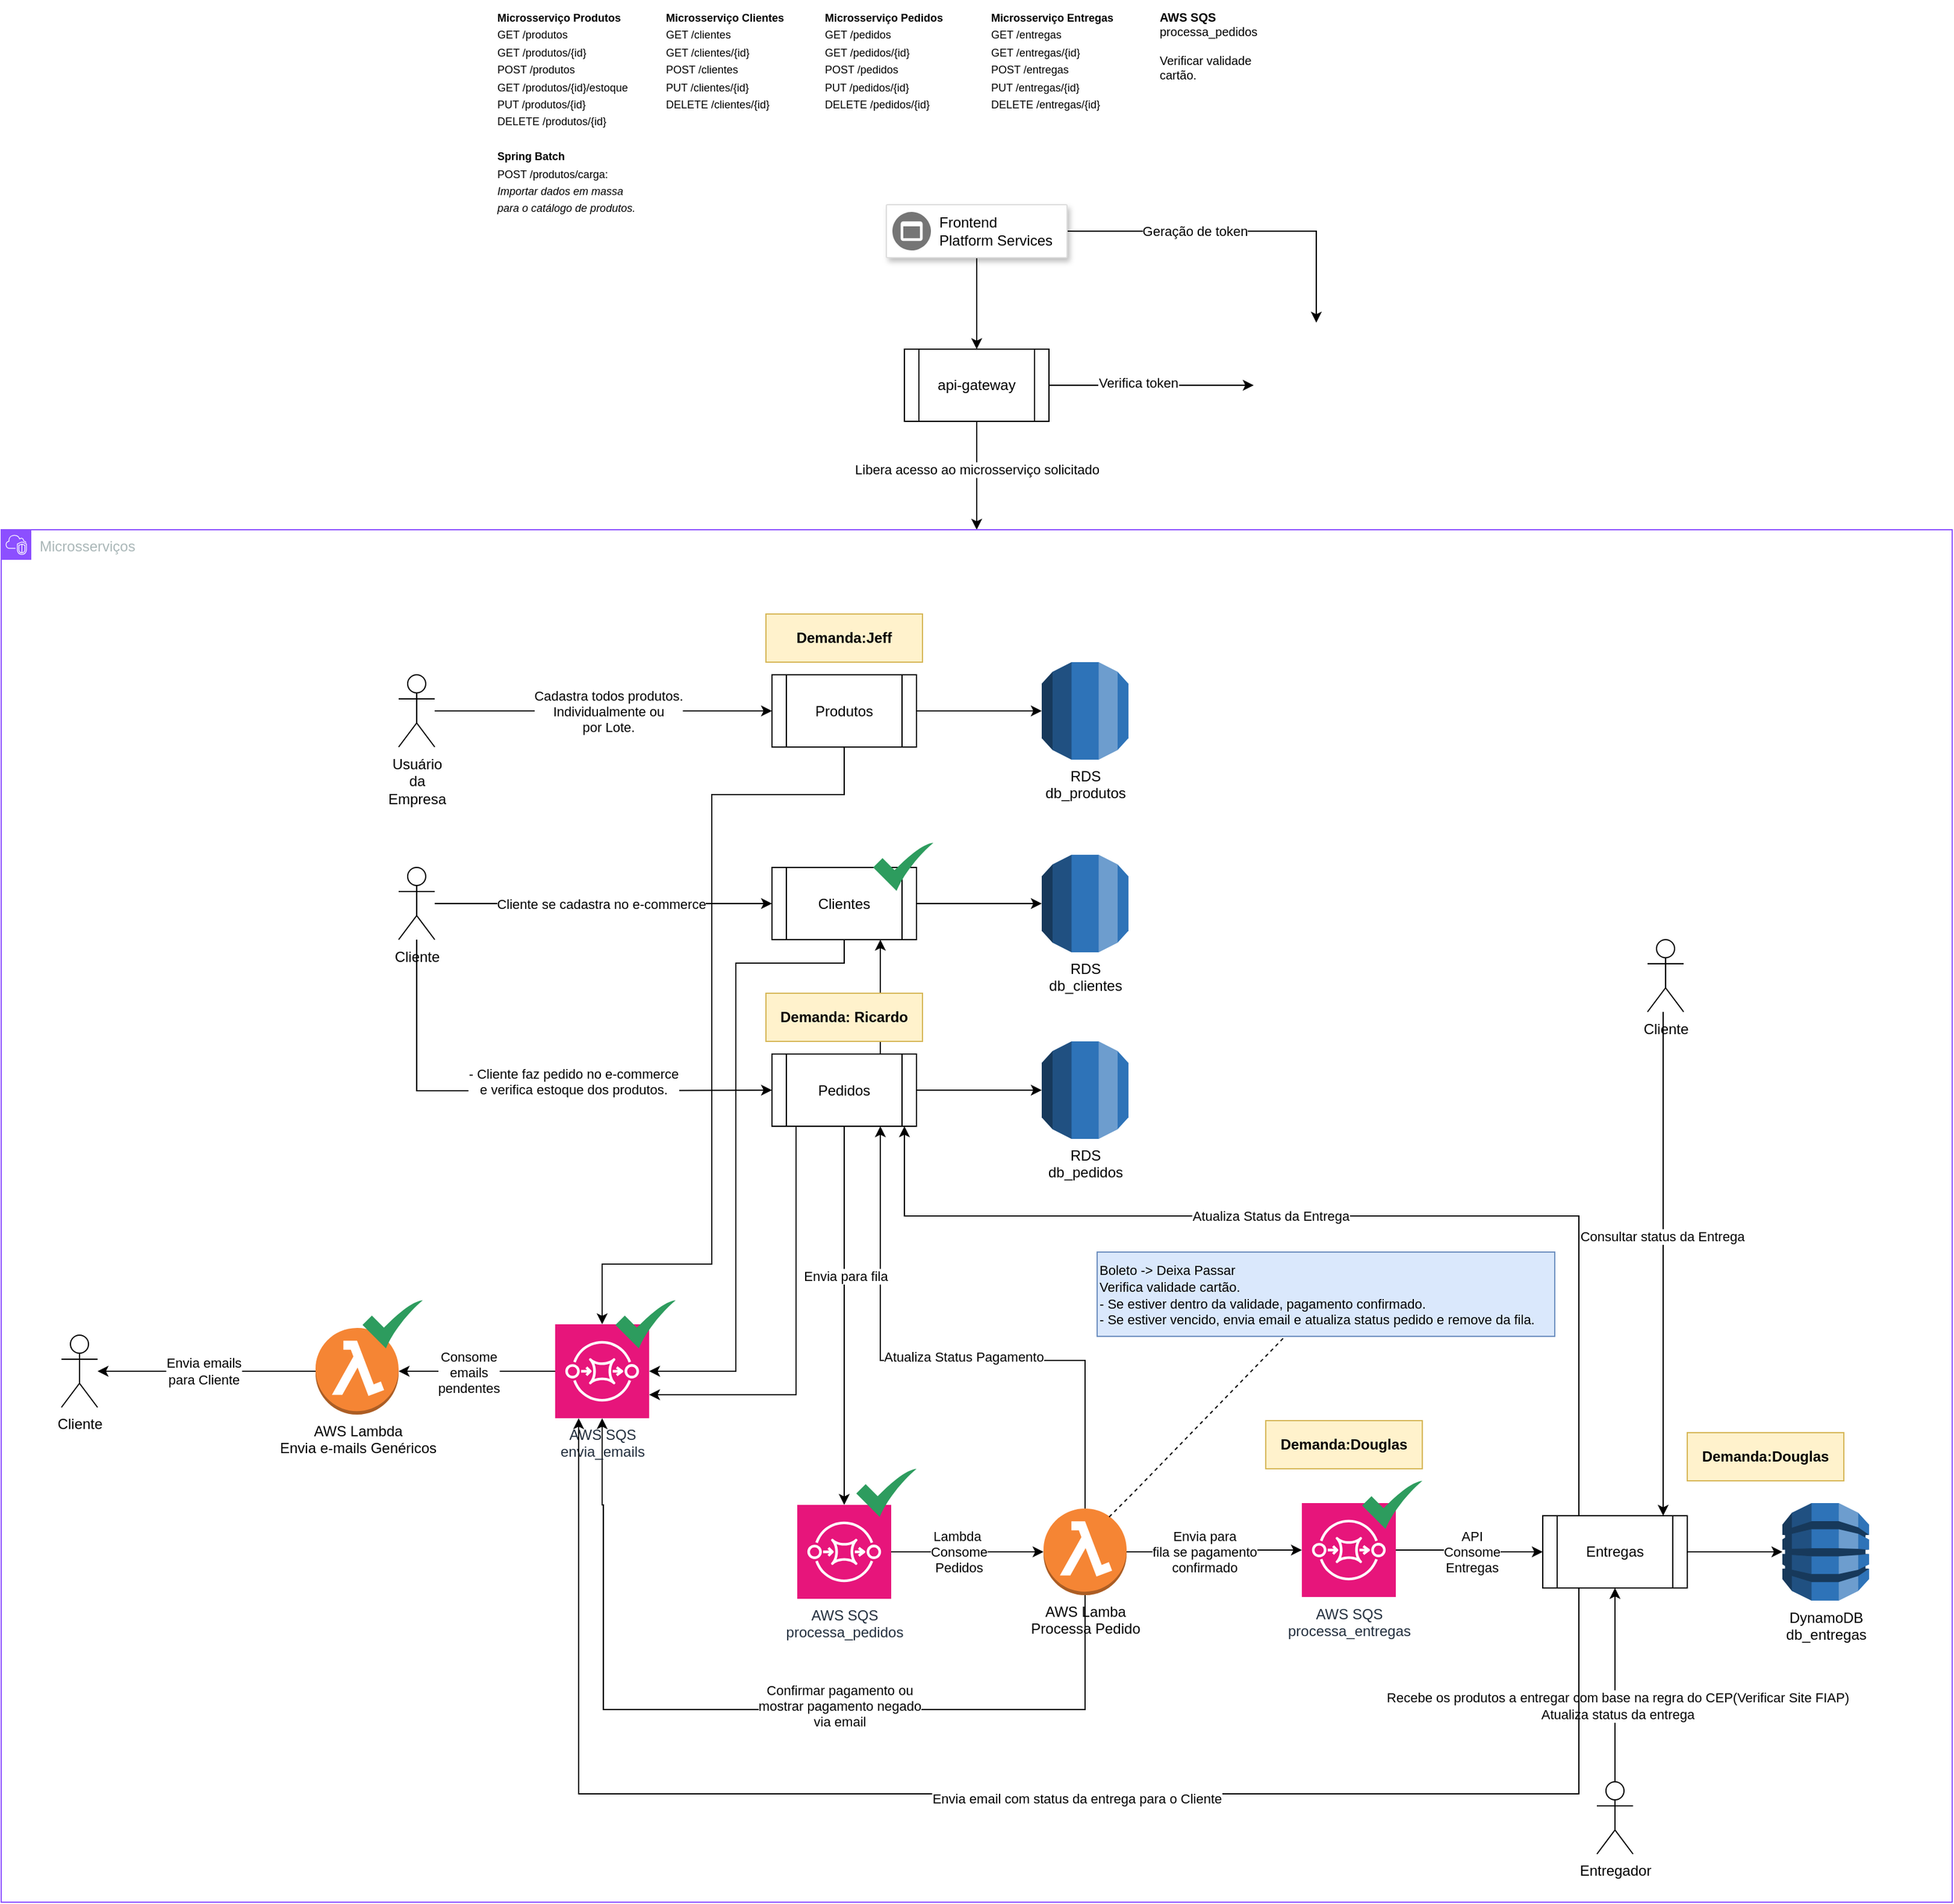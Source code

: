 <mxfile version="24.2.5" type="device">
  <diagram name="Página-1" id="X4yGat1UL4yKTtZNy6NT">
    <mxGraphModel dx="2034" dy="874" grid="1" gridSize="10" guides="1" tooltips="1" connect="1" arrows="1" fold="1" page="1" pageScale="1" pageWidth="827" pageHeight="1169" math="0" shadow="0">
      <root>
        <mxCell id="0" />
        <mxCell id="1" parent="0" />
        <mxCell id="Z1I42a4XKH3U9Z4pWpdQ-7" style="edgeStyle=orthogonalEdgeStyle;rounded=0;orthogonalLoop=1;jettySize=auto;html=1;entryX=0.5;entryY=1;entryDx=0;entryDy=0;entryPerimeter=0;" parent="1" source="GviSDebqHvodrFMelNdd-101" target="Z1I42a4XKH3U9Z4pWpdQ-11" edge="1">
          <mxGeometry relative="1" as="geometry">
            <mxPoint x="85" y="1230" as="targetPoint" />
            <Array as="points">
              <mxPoint x="510" y="1430" />
              <mxPoint x="110" y="1430" />
              <mxPoint x="110" y="1260" />
            </Array>
          </mxGeometry>
        </mxCell>
        <mxCell id="Z1I42a4XKH3U9Z4pWpdQ-8" value="Confirmar pagamento ou&lt;div&gt;mostrar pagamento negado&lt;/div&gt;&lt;div&gt;via email&lt;/div&gt;" style="edgeLabel;html=1;align=center;verticalAlign=middle;resizable=0;points=[];" parent="Z1I42a4XKH3U9Z4pWpdQ-7" vertex="1" connectable="0">
          <mxGeometry x="-0.192" y="-3" relative="1" as="geometry">
            <mxPoint x="-1" as="offset" />
          </mxGeometry>
        </mxCell>
        <mxCell id="GviSDebqHvodrFMelNdd-11" value="&lt;div&gt;&lt;font style=&quot;font-size: 9px;&quot;&gt;&lt;div style=&quot;font-size: 12px;&quot;&gt;&lt;font style=&quot;font-size: 9px;&quot;&gt;&lt;b&gt;Microsserviço Clientes&lt;/b&gt;&lt;/font&gt;&lt;/div&gt;&lt;/font&gt;&lt;/div&gt;&lt;font style=&quot;font-size: 9px;&quot;&gt;GET /clientes&lt;br&gt;GET /clientes/{id}&lt;br&gt;POST /clientes&lt;br&gt;PUT /clientes/{id}&lt;br&gt;DELETE /clientes/{id}&lt;/font&gt;&lt;div&gt;&lt;font style=&quot;font-size: 9px;&quot;&gt;&lt;br&gt;&lt;/font&gt;&lt;/div&gt;" style="text;whiteSpace=wrap;html=1;" parent="1" vertex="1">
          <mxGeometry x="160" y="10" width="110" height="100" as="geometry" />
        </mxCell>
        <mxCell id="GviSDebqHvodrFMelNdd-23" value="&lt;div&gt;&lt;font style=&quot;font-size: 9px;&quot;&gt;&lt;b&gt;Microsserviço Produtos&lt;/b&gt;&lt;/font&gt;&lt;/div&gt;&lt;font style=&quot;font-size: 9px;&quot;&gt;GET /produtos&lt;br&gt;GET /produtos/{id}&lt;br&gt;POST /produtos&lt;/font&gt;&lt;div&gt;&lt;font style=&quot;font-size: 9px;&quot;&gt;GET /produtos/{id}/estoque&lt;br&gt;PUT /produtos/{id}&lt;br&gt;DELETE /produtos/{id}&lt;/font&gt;&lt;div&gt;&lt;font style=&quot;font-size: 9px;&quot;&gt;&lt;br&gt;&lt;/font&gt;&lt;/div&gt;&lt;div&gt;&lt;font style=&quot;font-size: 9px;&quot;&gt;&lt;div style=&quot;font-size: 12px;&quot;&gt;&lt;font style=&quot;font-size: 9px;&quot;&gt;&lt;b&gt;Spring Batch&lt;/b&gt;&lt;/font&gt;&lt;/div&gt;POST /produtos/carga:&amp;nbsp;&lt;div style=&quot;font-size: 12px;&quot;&gt;&lt;font style=&quot;font-size: 9px;&quot;&gt;&lt;i&gt;Importar dados em massa para o catálogo de produtos.&lt;/i&gt;&lt;/font&gt;&lt;/div&gt;&lt;/font&gt;&lt;/div&gt;&lt;/div&gt;" style="text;whiteSpace=wrap;html=1;" parent="1" vertex="1">
          <mxGeometry x="20" y="10" width="120" height="190" as="geometry" />
        </mxCell>
        <mxCell id="GviSDebqHvodrFMelNdd-35" value="&lt;div&gt;&lt;font style=&quot;font-size: 9px;&quot;&gt;&lt;div style=&quot;font-size: 12px;&quot;&gt;&lt;font style=&quot;font-size: 9px;&quot;&gt;&lt;div style=&quot;font-size: 12px;&quot;&gt;&lt;font style=&quot;font-size: 9px;&quot;&gt;&lt;b&gt;Microsserviço Pedidos&lt;/b&gt;&lt;/font&gt;&lt;/div&gt;&lt;/font&gt;&lt;/div&gt;&lt;/font&gt;&lt;/div&gt;&lt;font style=&quot;font-size: 9px;&quot;&gt;GET /pedidos&lt;br&gt;GET /pedidos/{id}&lt;br&gt;POST /pedidos&lt;br&gt;PUT /pedidos/{id}&lt;br&gt;DELETE /pedidos/{id}&lt;/font&gt;&lt;div&gt;&lt;font style=&quot;font-size: 9px;&quot;&gt;&lt;br&gt;&lt;/font&gt;&lt;/div&gt;" style="text;whiteSpace=wrap;html=1;" parent="1" vertex="1">
          <mxGeometry x="292" y="10" width="110" height="100" as="geometry" />
        </mxCell>
        <mxCell id="GviSDebqHvodrFMelNdd-38" value="&lt;div&gt;&lt;font style=&quot;font-size: 9px;&quot;&gt;&lt;div style=&quot;font-size: 12px;&quot;&gt;&lt;font style=&quot;font-size: 9px;&quot;&gt;&lt;div style=&quot;font-size: 12px;&quot;&gt;&lt;font style=&quot;font-size: 9px;&quot;&gt;&lt;div style=&quot;font-size: 12px;&quot;&gt;&lt;font style=&quot;font-size: 9px;&quot;&gt;&lt;b&gt;Microsserviço Entregas&lt;/b&gt;&lt;/font&gt;&lt;/div&gt;&lt;/font&gt;&lt;/div&gt;&lt;/font&gt;&lt;/div&gt;&lt;/font&gt;&lt;/div&gt;&lt;font style=&quot;font-size: 9px;&quot;&gt;GET /entregas&lt;br&gt;GET /entregas/{id}&lt;br&gt;POST /entregas&lt;br&gt;PUT /entregas/{id}&lt;br&gt;DELETE /entregas/{id}&lt;/font&gt;&lt;div&gt;&lt;font style=&quot;font-size: 9px;&quot;&gt;&lt;br&gt;&lt;/font&gt;&lt;/div&gt;" style="text;whiteSpace=wrap;html=1;" parent="1" vertex="1">
          <mxGeometry x="430" y="10" width="110" height="100" as="geometry" />
        </mxCell>
        <mxCell id="GviSDebqHvodrFMelNdd-66" style="edgeStyle=orthogonalEdgeStyle;rounded=0;orthogonalLoop=1;jettySize=auto;html=1;entryX=0;entryY=0.5;entryDx=0;entryDy=0;" parent="1" source="GviSDebqHvodrFMelNdd-61" target="GviSDebqHvodrFMelNdd-79" edge="1">
          <mxGeometry relative="1" as="geometry">
            <mxPoint x="240" y="600.5" as="targetPoint" />
          </mxGeometry>
        </mxCell>
        <mxCell id="GviSDebqHvodrFMelNdd-67" value="Cadastra todos produtos.&lt;div&gt;Individualmente ou&lt;/div&gt;&lt;div&gt;por Lote.&lt;/div&gt;" style="edgeLabel;html=1;align=center;verticalAlign=middle;resizable=0;points=[];" parent="GviSDebqHvodrFMelNdd-66" vertex="1" connectable="0">
          <mxGeometry x="-0.295" y="2" relative="1" as="geometry">
            <mxPoint x="45" y="2" as="offset" />
          </mxGeometry>
        </mxCell>
        <mxCell id="GviSDebqHvodrFMelNdd-61" value="Usuário&lt;div&gt;da&lt;/div&gt;&lt;div&gt;Empresa&lt;/div&gt;" style="shape=umlActor;verticalLabelPosition=bottom;verticalAlign=top;html=1;outlineConnect=0;" parent="1" vertex="1">
          <mxGeometry x="-60" y="570.5" width="30" height="60" as="geometry" />
        </mxCell>
        <mxCell id="GviSDebqHvodrFMelNdd-83" value="" style="edgeStyle=orthogonalEdgeStyle;rounded=0;orthogonalLoop=1;jettySize=auto;html=1;" parent="1" source="GviSDebqHvodrFMelNdd-79" target="GviSDebqHvodrFMelNdd-82" edge="1">
          <mxGeometry relative="1" as="geometry" />
        </mxCell>
        <mxCell id="GviSDebqHvodrFMelNdd-79" value="Produtos" style="shape=process;whiteSpace=wrap;html=1;backgroundOutline=1;" parent="1" vertex="1">
          <mxGeometry x="250" y="570.5" width="120" height="60" as="geometry" />
        </mxCell>
        <mxCell id="GviSDebqHvodrFMelNdd-82" value="&lt;div&gt;RDS&lt;/div&gt;db_produtos" style="outlineConnect=0;dashed=0;verticalLabelPosition=bottom;verticalAlign=top;align=center;html=1;shape=mxgraph.aws3.rds;fillColor=#2E73B8;gradientColor=none;" parent="1" vertex="1">
          <mxGeometry x="474" y="560" width="72" height="81" as="geometry" />
        </mxCell>
        <mxCell id="GviSDebqHvodrFMelNdd-84" style="edgeStyle=orthogonalEdgeStyle;rounded=0;orthogonalLoop=1;jettySize=auto;html=1;entryX=0;entryY=0.5;entryDx=0;entryDy=0;" parent="1" source="GviSDebqHvodrFMelNdd-86" target="GviSDebqHvodrFMelNdd-88" edge="1">
          <mxGeometry relative="1" as="geometry">
            <mxPoint x="240" y="760.5" as="targetPoint" />
          </mxGeometry>
        </mxCell>
        <mxCell id="GviSDebqHvodrFMelNdd-85" value="Cliente se cadastra no e-commerce" style="edgeLabel;html=1;align=center;verticalAlign=middle;resizable=0;points=[];" parent="GviSDebqHvodrFMelNdd-84" vertex="1" connectable="0">
          <mxGeometry x="-0.295" y="2" relative="1" as="geometry">
            <mxPoint x="39" y="2" as="offset" />
          </mxGeometry>
        </mxCell>
        <mxCell id="GviSDebqHvodrFMelNdd-98" style="edgeStyle=orthogonalEdgeStyle;rounded=0;orthogonalLoop=1;jettySize=auto;html=1;entryX=0;entryY=0.5;entryDx=0;entryDy=0;" parent="1" source="GviSDebqHvodrFMelNdd-86" target="GviSDebqHvodrFMelNdd-96" edge="1">
          <mxGeometry relative="1" as="geometry">
            <Array as="points">
              <mxPoint x="-45" y="916" />
              <mxPoint x="110" y="916" />
            </Array>
          </mxGeometry>
        </mxCell>
        <mxCell id="GviSDebqHvodrFMelNdd-99" value="- Cliente faz pedido no e-commerce&lt;div&gt;e verifica estoque dos produtos.&lt;/div&gt;&lt;div&gt;&lt;br&gt;&lt;/div&gt;" style="edgeLabel;html=1;align=center;verticalAlign=middle;resizable=0;points=[];" parent="GviSDebqHvodrFMelNdd-98" vertex="1" connectable="0">
          <mxGeometry x="0.212" y="1" relative="1" as="geometry">
            <mxPoint as="offset" />
          </mxGeometry>
        </mxCell>
        <mxCell id="GviSDebqHvodrFMelNdd-86" value="Cliente" style="shape=umlActor;verticalLabelPosition=bottom;verticalAlign=top;html=1;outlineConnect=0;" parent="1" vertex="1">
          <mxGeometry x="-60" y="730.5" width="30" height="60" as="geometry" />
        </mxCell>
        <mxCell id="GviSDebqHvodrFMelNdd-87" value="" style="edgeStyle=orthogonalEdgeStyle;rounded=0;orthogonalLoop=1;jettySize=auto;html=1;" parent="1" source="GviSDebqHvodrFMelNdd-88" target="GviSDebqHvodrFMelNdd-89" edge="1">
          <mxGeometry relative="1" as="geometry" />
        </mxCell>
        <mxCell id="GviSDebqHvodrFMelNdd-88" value="Clientes" style="shape=process;whiteSpace=wrap;html=1;backgroundOutline=1;" parent="1" vertex="1">
          <mxGeometry x="250" y="730.5" width="120" height="60" as="geometry" />
        </mxCell>
        <mxCell id="GviSDebqHvodrFMelNdd-89" value="&lt;div&gt;RDS&lt;/div&gt;db_clientes" style="outlineConnect=0;dashed=0;verticalLabelPosition=bottom;verticalAlign=top;align=center;html=1;shape=mxgraph.aws3.rds;fillColor=#2E73B8;gradientColor=none;" parent="1" vertex="1">
          <mxGeometry x="474" y="720" width="72" height="81" as="geometry" />
        </mxCell>
        <mxCell id="GviSDebqHvodrFMelNdd-95" value="" style="edgeStyle=orthogonalEdgeStyle;rounded=0;orthogonalLoop=1;jettySize=auto;html=1;" parent="1" source="GviSDebqHvodrFMelNdd-96" target="GviSDebqHvodrFMelNdd-97" edge="1">
          <mxGeometry relative="1" as="geometry" />
        </mxCell>
        <mxCell id="7g0iQvHUmDkomxm3N5RD-30" style="edgeStyle=orthogonalEdgeStyle;rounded=0;orthogonalLoop=1;jettySize=auto;html=1;exitX=0.75;exitY=0;exitDx=0;exitDy=0;entryX=0.75;entryY=1;entryDx=0;entryDy=0;" edge="1" parent="1" source="GviSDebqHvodrFMelNdd-96" target="GviSDebqHvodrFMelNdd-88">
          <mxGeometry relative="1" as="geometry" />
        </mxCell>
        <mxCell id="GviSDebqHvodrFMelNdd-96" value="Pedidos" style="shape=process;whiteSpace=wrap;html=1;backgroundOutline=1;" parent="1" vertex="1">
          <mxGeometry x="250" y="885.5" width="120" height="60" as="geometry" />
        </mxCell>
        <mxCell id="GviSDebqHvodrFMelNdd-97" value="&lt;div&gt;RDS&lt;/div&gt;db_pedidos" style="outlineConnect=0;dashed=0;verticalLabelPosition=bottom;verticalAlign=top;align=center;html=1;shape=mxgraph.aws3.rds;fillColor=#2E73B8;gradientColor=none;" parent="1" vertex="1">
          <mxGeometry x="474" y="875" width="72" height="81" as="geometry" />
        </mxCell>
        <mxCell id="GviSDebqHvodrFMelNdd-110" value="&lt;font style=&quot;&quot;&gt;&lt;div style=&quot;&quot;&gt;&lt;font style=&quot;&quot;&gt;&lt;div style=&quot;&quot;&gt;&lt;font size=&quot;1&quot; style=&quot;&quot;&gt;&lt;div style=&quot;&quot;&gt;&lt;b&gt;AWS SQS&lt;/b&gt;&lt;/div&gt;&lt;div style=&quot;&quot;&gt;processa_pedidos&lt;/div&gt;&lt;div style=&quot;&quot;&gt;&lt;br&gt;&lt;/div&gt;&lt;div style=&quot;&quot;&gt;Verificar validade cartão.&lt;/div&gt;&lt;div style=&quot;&quot;&gt;&lt;br&gt;&lt;/div&gt;&lt;div style=&quot;&quot;&gt;&lt;br&gt;&lt;/div&gt;&lt;/font&gt;&lt;/div&gt;&lt;/font&gt;&lt;/div&gt;&lt;/font&gt;" style="text;whiteSpace=wrap;html=1;" parent="1" vertex="1">
          <mxGeometry x="570" y="12" width="110" height="100" as="geometry" />
        </mxCell>
        <mxCell id="GviSDebqHvodrFMelNdd-126" style="edgeStyle=orthogonalEdgeStyle;rounded=0;orthogonalLoop=1;jettySize=auto;html=1;" parent="1" source="GviSDebqHvodrFMelNdd-101" target="GviSDebqHvodrFMelNdd-123" edge="1">
          <mxGeometry relative="1" as="geometry" />
        </mxCell>
        <mxCell id="GviSDebqHvodrFMelNdd-127" value="Envia para&lt;div&gt;fila se pagamento&lt;/div&gt;&lt;div&gt;confirmado&lt;/div&gt;" style="edgeLabel;html=1;align=center;verticalAlign=middle;resizable=0;points=[];" parent="GviSDebqHvodrFMelNdd-126" vertex="1" connectable="0">
          <mxGeometry x="-0.28" relative="1" as="geometry">
            <mxPoint x="11" as="offset" />
          </mxGeometry>
        </mxCell>
        <mxCell id="Z1I42a4XKH3U9Z4pWpdQ-27" style="edgeStyle=orthogonalEdgeStyle;rounded=0;orthogonalLoop=1;jettySize=auto;html=1;entryX=0.75;entryY=1;entryDx=0;entryDy=0;" parent="1" source="GviSDebqHvodrFMelNdd-101" target="GviSDebqHvodrFMelNdd-96" edge="1">
          <mxGeometry relative="1" as="geometry">
            <Array as="points">
              <mxPoint x="510" y="1140" />
              <mxPoint x="340" y="1140" />
            </Array>
          </mxGeometry>
        </mxCell>
        <mxCell id="Z1I42a4XKH3U9Z4pWpdQ-28" value="Atualiza Status Pagamento" style="edgeLabel;html=1;align=center;verticalAlign=middle;resizable=0;points=[];" parent="Z1I42a4XKH3U9Z4pWpdQ-27" vertex="1" connectable="0">
          <mxGeometry x="-0.08" y="-3" relative="1" as="geometry">
            <mxPoint as="offset" />
          </mxGeometry>
        </mxCell>
        <mxCell id="GviSDebqHvodrFMelNdd-101" value="AWS Lamba&lt;div&gt;Processa Pedido&lt;/div&gt;" style="outlineConnect=0;dashed=0;verticalLabelPosition=bottom;verticalAlign=top;align=center;html=1;shape=mxgraph.aws3.lambda_function;fillColor=#F58534;gradientColor=none;" parent="1" vertex="1">
          <mxGeometry x="475.5" y="1263" width="69" height="72" as="geometry" />
        </mxCell>
        <mxCell id="7g0iQvHUmDkomxm3N5RD-36" style="edgeStyle=orthogonalEdgeStyle;rounded=0;orthogonalLoop=1;jettySize=auto;html=1;exitX=0.25;exitY=0;exitDx=0;exitDy=0;" edge="1" parent="1" source="GviSDebqHvodrFMelNdd-116" target="GviSDebqHvodrFMelNdd-96">
          <mxGeometry relative="1" as="geometry">
            <Array as="points">
              <mxPoint x="920" y="1020" />
              <mxPoint x="360" y="1020" />
            </Array>
          </mxGeometry>
        </mxCell>
        <mxCell id="7g0iQvHUmDkomxm3N5RD-37" value="Atualiza Status da Entrega" style="edgeLabel;html=1;align=center;verticalAlign=middle;resizable=0;points=[];" vertex="1" connectable="0" parent="7g0iQvHUmDkomxm3N5RD-36">
          <mxGeometry x="0.147" relative="1" as="geometry">
            <mxPoint x="1" as="offset" />
          </mxGeometry>
        </mxCell>
        <mxCell id="GviSDebqHvodrFMelNdd-116" value="Entregas" style="shape=process;whiteSpace=wrap;html=1;backgroundOutline=1;" parent="1" vertex="1">
          <mxGeometry x="890" y="1269" width="120" height="60" as="geometry" />
        </mxCell>
        <mxCell id="GviSDebqHvodrFMelNdd-117" value="DynamoDB&lt;br&gt;db_entregas" style="outlineConnect=0;dashed=0;verticalLabelPosition=bottom;verticalAlign=top;align=center;html=1;shape=mxgraph.aws3.dynamo_db;fillColor=#2E73B8;gradientColor=none;" parent="1" vertex="1">
          <mxGeometry x="1089" y="1258.5" width="72" height="81" as="geometry" />
        </mxCell>
        <mxCell id="GviSDebqHvodrFMelNdd-118" value="AWS SQS&lt;br&gt;processa_pedidos" style="sketch=0;points=[[0,0,0],[0.25,0,0],[0.5,0,0],[0.75,0,0],[1,0,0],[0,1,0],[0.25,1,0],[0.5,1,0],[0.75,1,0],[1,1,0],[0,0.25,0],[0,0.5,0],[0,0.75,0],[1,0.25,0],[1,0.5,0],[1,0.75,0]];outlineConnect=0;fontColor=#232F3E;fillColor=#E7157B;strokeColor=#ffffff;dashed=0;verticalLabelPosition=bottom;verticalAlign=top;align=center;html=1;fontSize=12;fontStyle=0;aspect=fixed;shape=mxgraph.aws4.resourceIcon;resIcon=mxgraph.aws4.sqs;" parent="1" vertex="1">
          <mxGeometry x="271" y="1260" width="78" height="78" as="geometry" />
        </mxCell>
        <mxCell id="GviSDebqHvodrFMelNdd-119" style="edgeStyle=orthogonalEdgeStyle;rounded=0;orthogonalLoop=1;jettySize=auto;html=1;entryX=0.5;entryY=0;entryDx=0;entryDy=0;entryPerimeter=0;" parent="1" source="GviSDebqHvodrFMelNdd-96" target="GviSDebqHvodrFMelNdd-118" edge="1">
          <mxGeometry relative="1" as="geometry" />
        </mxCell>
        <mxCell id="GviSDebqHvodrFMelNdd-121" value="Envia para fila" style="edgeLabel;html=1;align=center;verticalAlign=middle;resizable=0;points=[];" parent="GviSDebqHvodrFMelNdd-119" vertex="1" connectable="0">
          <mxGeometry x="-0.208" y="1" relative="1" as="geometry">
            <mxPoint as="offset" />
          </mxGeometry>
        </mxCell>
        <mxCell id="GviSDebqHvodrFMelNdd-120" style="edgeStyle=orthogonalEdgeStyle;rounded=0;orthogonalLoop=1;jettySize=auto;html=1;entryX=0;entryY=0.5;entryDx=0;entryDy=0;entryPerimeter=0;" parent="1" source="GviSDebqHvodrFMelNdd-118" target="GviSDebqHvodrFMelNdd-101" edge="1">
          <mxGeometry relative="1" as="geometry" />
        </mxCell>
        <mxCell id="GviSDebqHvodrFMelNdd-122" value="Lambda&amp;nbsp;&lt;div&gt;Consome&lt;br&gt;Pedidos&lt;/div&gt;" style="edgeLabel;html=1;align=center;verticalAlign=middle;resizable=0;points=[];" parent="GviSDebqHvodrFMelNdd-120" vertex="1" connectable="0">
          <mxGeometry x="-0.191" y="1" relative="1" as="geometry">
            <mxPoint x="5" y="1" as="offset" />
          </mxGeometry>
        </mxCell>
        <mxCell id="GviSDebqHvodrFMelNdd-125" style="edgeStyle=orthogonalEdgeStyle;rounded=0;orthogonalLoop=1;jettySize=auto;html=1;entryX=0;entryY=0.5;entryDx=0;entryDy=0;" parent="1" source="GviSDebqHvodrFMelNdd-123" target="GviSDebqHvodrFMelNdd-116" edge="1">
          <mxGeometry relative="1" as="geometry" />
        </mxCell>
        <mxCell id="GviSDebqHvodrFMelNdd-128" value="API&lt;br&gt;Consome&lt;br&gt;Entregas" style="edgeLabel;html=1;align=center;verticalAlign=middle;resizable=0;points=[];" parent="GviSDebqHvodrFMelNdd-125" vertex="1" connectable="0">
          <mxGeometry x="0.033" relative="1" as="geometry">
            <mxPoint as="offset" />
          </mxGeometry>
        </mxCell>
        <mxCell id="GviSDebqHvodrFMelNdd-123" value="AWS SQS&lt;br&gt;processa_entregas" style="sketch=0;points=[[0,0,0],[0.25,0,0],[0.5,0,0],[0.75,0,0],[1,0,0],[0,1,0],[0.25,1,0],[0.5,1,0],[0.75,1,0],[1,1,0],[0,0.25,0],[0,0.5,0],[0,0.75,0],[1,0.25,0],[1,0.5,0],[1,0.75,0]];outlineConnect=0;fontColor=#232F3E;fillColor=#E7157B;strokeColor=#ffffff;dashed=0;verticalLabelPosition=bottom;verticalAlign=top;align=center;html=1;fontSize=12;fontStyle=0;aspect=fixed;shape=mxgraph.aws4.resourceIcon;resIcon=mxgraph.aws4.sqs;" parent="1" vertex="1">
          <mxGeometry x="690" y="1258.5" width="78" height="78" as="geometry" />
        </mxCell>
        <mxCell id="GviSDebqHvodrFMelNdd-124" style="edgeStyle=orthogonalEdgeStyle;rounded=0;orthogonalLoop=1;jettySize=auto;html=1;entryX=0;entryY=0.5;entryDx=0;entryDy=0;entryPerimeter=0;" parent="1" source="GviSDebqHvodrFMelNdd-116" target="GviSDebqHvodrFMelNdd-117" edge="1">
          <mxGeometry relative="1" as="geometry" />
        </mxCell>
        <mxCell id="GviSDebqHvodrFMelNdd-139" style="edgeStyle=orthogonalEdgeStyle;rounded=0;orthogonalLoop=1;jettySize=auto;html=1;entryX=0.5;entryY=1;entryDx=0;entryDy=0;" parent="1" source="GviSDebqHvodrFMelNdd-136" target="GviSDebqHvodrFMelNdd-116" edge="1">
          <mxGeometry relative="1" as="geometry" />
        </mxCell>
        <mxCell id="GviSDebqHvodrFMelNdd-140" value="Recebe os produtos a entregar com base na regra do CEP(Verificar Site FIAP)&lt;div&gt;Atualiza status da entrega&lt;/div&gt;" style="edgeLabel;html=1;align=center;verticalAlign=middle;resizable=0;points=[];" parent="GviSDebqHvodrFMelNdd-139" vertex="1" connectable="0">
          <mxGeometry x="-0.209" y="-2" relative="1" as="geometry">
            <mxPoint as="offset" />
          </mxGeometry>
        </mxCell>
        <mxCell id="GviSDebqHvodrFMelNdd-136" value="Entregador" style="shape=umlActor;verticalLabelPosition=bottom;verticalAlign=top;html=1;outlineConnect=0;" parent="1" vertex="1">
          <mxGeometry x="935" y="1490" width="30" height="60" as="geometry" />
        </mxCell>
        <mxCell id="GviSDebqHvodrFMelNdd-144" style="edgeStyle=orthogonalEdgeStyle;rounded=0;orthogonalLoop=1;jettySize=auto;html=1;" parent="1" source="GviSDebqHvodrFMelNdd-143" edge="1">
          <mxGeometry relative="1" as="geometry">
            <mxPoint x="990" y="1269" as="targetPoint" />
            <Array as="points">
              <mxPoint x="990" y="1269" />
            </Array>
          </mxGeometry>
        </mxCell>
        <mxCell id="GviSDebqHvodrFMelNdd-146" value="Consultar status da Entrega" style="edgeLabel;html=1;align=center;verticalAlign=middle;resizable=0;points=[];" parent="GviSDebqHvodrFMelNdd-144" vertex="1" connectable="0">
          <mxGeometry x="-0.11" y="-1" relative="1" as="geometry">
            <mxPoint as="offset" />
          </mxGeometry>
        </mxCell>
        <mxCell id="GviSDebqHvodrFMelNdd-143" value="Cliente" style="shape=umlActor;verticalLabelPosition=bottom;verticalAlign=top;html=1;outlineConnect=0;" parent="1" vertex="1">
          <mxGeometry x="977" y="790.5" width="30" height="60" as="geometry" />
        </mxCell>
        <mxCell id="Z1I42a4XKH3U9Z4pWpdQ-2" style="edgeStyle=orthogonalEdgeStyle;rounded=0;orthogonalLoop=1;jettySize=auto;html=1;entryX=0.5;entryY=0;entryDx=0;entryDy=0;entryPerimeter=0;" parent="1" source="GviSDebqHvodrFMelNdd-79" target="Z1I42a4XKH3U9Z4pWpdQ-11" edge="1">
          <mxGeometry relative="1" as="geometry">
            <mxPoint x="85" y="1080" as="targetPoint" />
            <Array as="points">
              <mxPoint x="310" y="670" />
              <mxPoint x="200" y="670" />
              <mxPoint x="200" y="1060" />
              <mxPoint x="109" y="1060" />
            </Array>
          </mxGeometry>
        </mxCell>
        <mxCell id="Z1I42a4XKH3U9Z4pWpdQ-13" style="edgeStyle=orthogonalEdgeStyle;rounded=0;orthogonalLoop=1;jettySize=auto;html=1;entryX=1;entryY=0.5;entryDx=0;entryDy=0;entryPerimeter=0;" parent="1" source="GviSDebqHvodrFMelNdd-88" target="Z1I42a4XKH3U9Z4pWpdQ-11" edge="1">
          <mxGeometry relative="1" as="geometry">
            <Array as="points">
              <mxPoint x="310" y="810" />
              <mxPoint x="220" y="810" />
              <mxPoint x="220" y="1149" />
            </Array>
          </mxGeometry>
        </mxCell>
        <mxCell id="Z1I42a4XKH3U9Z4pWpdQ-14" style="edgeStyle=orthogonalEdgeStyle;rounded=0;orthogonalLoop=1;jettySize=auto;html=1;entryX=1;entryY=0.75;entryDx=0;entryDy=0;entryPerimeter=0;" parent="1" source="GviSDebqHvodrFMelNdd-96" target="Z1I42a4XKH3U9Z4pWpdQ-11" edge="1">
          <mxGeometry relative="1" as="geometry">
            <Array as="points">
              <mxPoint x="270" y="1169" />
            </Array>
          </mxGeometry>
        </mxCell>
        <mxCell id="Z1I42a4XKH3U9Z4pWpdQ-11" value="AWS SQS&lt;div&gt;envia_emails&lt;/div&gt;" style="sketch=0;points=[[0,0,0],[0.25,0,0],[0.5,0,0],[0.75,0,0],[1,0,0],[0,1,0],[0.25,1,0],[0.5,1,0],[0.75,1,0],[1,1,0],[0,0.25,0],[0,0.5,0],[0,0.75,0],[1,0.25,0],[1,0.5,0],[1,0.75,0]];outlineConnect=0;fontColor=#232F3E;fillColor=#E7157B;strokeColor=#ffffff;dashed=0;verticalLabelPosition=bottom;verticalAlign=top;align=center;html=1;fontSize=12;fontStyle=0;aspect=fixed;shape=mxgraph.aws4.resourceIcon;resIcon=mxgraph.aws4.sqs;" parent="1" vertex="1">
          <mxGeometry x="70" y="1110" width="78" height="78" as="geometry" />
        </mxCell>
        <mxCell id="Z1I42a4XKH3U9Z4pWpdQ-16" style="edgeStyle=orthogonalEdgeStyle;rounded=0;orthogonalLoop=1;jettySize=auto;html=1;entryX=0.25;entryY=1;entryDx=0;entryDy=0;entryPerimeter=0;" parent="1" source="GviSDebqHvodrFMelNdd-116" target="Z1I42a4XKH3U9Z4pWpdQ-11" edge="1">
          <mxGeometry relative="1" as="geometry">
            <Array as="points">
              <mxPoint x="920" y="1500" />
              <mxPoint x="90" y="1500" />
            </Array>
          </mxGeometry>
        </mxCell>
        <mxCell id="Z1I42a4XKH3U9Z4pWpdQ-17" value="Envia email com status da entrega para o Cliente" style="edgeLabel;html=1;align=center;verticalAlign=middle;resizable=0;points=[];" parent="Z1I42a4XKH3U9Z4pWpdQ-16" vertex="1" connectable="0">
          <mxGeometry x="-0.104" y="4" relative="1" as="geometry">
            <mxPoint as="offset" />
          </mxGeometry>
        </mxCell>
        <mxCell id="Z1I42a4XKH3U9Z4pWpdQ-23" style="edgeStyle=orthogonalEdgeStyle;rounded=0;orthogonalLoop=1;jettySize=auto;html=1;" parent="1" source="Z1I42a4XKH3U9Z4pWpdQ-18" target="Z1I42a4XKH3U9Z4pWpdQ-22" edge="1">
          <mxGeometry relative="1" as="geometry" />
        </mxCell>
        <mxCell id="Z1I42a4XKH3U9Z4pWpdQ-24" value="Envia emails&lt;div&gt;para Cliente&lt;/div&gt;" style="edgeLabel;html=1;align=center;verticalAlign=middle;resizable=0;points=[];" parent="Z1I42a4XKH3U9Z4pWpdQ-23" vertex="1" connectable="0">
          <mxGeometry x="0.033" relative="1" as="geometry">
            <mxPoint as="offset" />
          </mxGeometry>
        </mxCell>
        <mxCell id="Z1I42a4XKH3U9Z4pWpdQ-18" value="AWS Lambda&lt;div&gt;Envia e-mails Genéricos&lt;/div&gt;" style="outlineConnect=0;dashed=0;verticalLabelPosition=bottom;verticalAlign=top;align=center;html=1;shape=mxgraph.aws3.lambda_function;fillColor=#F58534;gradientColor=none;" parent="1" vertex="1">
          <mxGeometry x="-129" y="1113" width="69" height="72" as="geometry" />
        </mxCell>
        <mxCell id="Z1I42a4XKH3U9Z4pWpdQ-19" style="edgeStyle=orthogonalEdgeStyle;rounded=0;orthogonalLoop=1;jettySize=auto;html=1;entryX=1;entryY=0.5;entryDx=0;entryDy=0;entryPerimeter=0;" parent="1" source="Z1I42a4XKH3U9Z4pWpdQ-11" target="Z1I42a4XKH3U9Z4pWpdQ-18" edge="1">
          <mxGeometry relative="1" as="geometry" />
        </mxCell>
        <mxCell id="Z1I42a4XKH3U9Z4pWpdQ-20" value="Consome&lt;div&gt;emails&lt;/div&gt;&lt;div&gt;pendentes&lt;/div&gt;" style="edgeLabel;html=1;align=center;verticalAlign=middle;resizable=0;points=[];" parent="Z1I42a4XKH3U9Z4pWpdQ-19" vertex="1" connectable="0">
          <mxGeometry x="0.12" y="1" relative="1" as="geometry">
            <mxPoint x="1" as="offset" />
          </mxGeometry>
        </mxCell>
        <mxCell id="Z1I42a4XKH3U9Z4pWpdQ-22" value="Cliente" style="shape=umlActor;verticalLabelPosition=bottom;verticalAlign=top;html=1;outlineConnect=0;" parent="1" vertex="1">
          <mxGeometry x="-340" y="1119" width="30" height="60" as="geometry" />
        </mxCell>
        <mxCell id="7g0iQvHUmDkomxm3N5RD-1" value="" style="sketch=0;html=1;aspect=fixed;strokeColor=none;shadow=0;align=center;fillColor=#2D9C5E;verticalAlign=top;labelPosition=center;verticalLabelPosition=bottom;shape=mxgraph.gcp2.check" vertex="1" parent="1">
          <mxGeometry x="334" y="710" width="50" height="40" as="geometry" />
        </mxCell>
        <mxCell id="7g0iQvHUmDkomxm3N5RD-2" value="" style="sketch=0;html=1;aspect=fixed;strokeColor=none;shadow=0;align=center;fillColor=#2D9C5E;verticalAlign=top;labelPosition=center;verticalLabelPosition=bottom;shape=mxgraph.gcp2.check" vertex="1" parent="1">
          <mxGeometry x="-90" y="1090" width="50" height="40" as="geometry" />
        </mxCell>
        <mxCell id="7g0iQvHUmDkomxm3N5RD-3" value="" style="sketch=0;html=1;aspect=fixed;strokeColor=none;shadow=0;align=center;fillColor=#2D9C5E;verticalAlign=top;labelPosition=center;verticalLabelPosition=bottom;shape=mxgraph.gcp2.check" vertex="1" parent="1">
          <mxGeometry x="120" y="1090" width="50" height="40" as="geometry" />
        </mxCell>
        <mxCell id="7g0iQvHUmDkomxm3N5RD-4" value="" style="sketch=0;html=1;aspect=fixed;strokeColor=none;shadow=0;align=center;fillColor=#2D9C5E;verticalAlign=top;labelPosition=center;verticalLabelPosition=bottom;shape=mxgraph.gcp2.check" vertex="1" parent="1">
          <mxGeometry x="320" y="1230" width="50" height="40" as="geometry" />
        </mxCell>
        <mxCell id="7g0iQvHUmDkomxm3N5RD-5" value="" style="sketch=0;html=1;aspect=fixed;strokeColor=none;shadow=0;align=center;fillColor=#2D9C5E;verticalAlign=top;labelPosition=center;verticalLabelPosition=bottom;shape=mxgraph.gcp2.check" vertex="1" parent="1">
          <mxGeometry x="740" y="1240" width="50" height="40" as="geometry" />
        </mxCell>
        <mxCell id="7g0iQvHUmDkomxm3N5RD-7" value="Demanda:Douglas" style="text;html=1;align=center;verticalAlign=middle;whiteSpace=wrap;rounded=0;fillColor=#fff2cc;strokeColor=#d6b656;fontStyle=1" vertex="1" parent="1">
          <mxGeometry x="1010" y="1200" width="130" height="40" as="geometry" />
        </mxCell>
        <mxCell id="7g0iQvHUmDkomxm3N5RD-9" value="Demanda:Jeff" style="text;html=1;align=center;verticalAlign=middle;whiteSpace=wrap;rounded=0;fillColor=#fff2cc;strokeColor=#d6b656;fontStyle=1" vertex="1" parent="1">
          <mxGeometry x="245" y="520" width="130" height="40" as="geometry" />
        </mxCell>
        <mxCell id="7g0iQvHUmDkomxm3N5RD-10" value="Demanda: Ricardo" style="text;html=1;align=center;verticalAlign=middle;whiteSpace=wrap;rounded=0;fillColor=#fff2cc;strokeColor=#d6b656;fontStyle=1" vertex="1" parent="1">
          <mxGeometry x="245" y="835" width="130" height="40" as="geometry" />
        </mxCell>
        <mxCell id="7g0iQvHUmDkomxm3N5RD-20" style="edgeStyle=orthogonalEdgeStyle;rounded=0;orthogonalLoop=1;jettySize=auto;html=1;entryX=0;entryY=0.5;entryDx=0;entryDy=0;" edge="1" parent="1" source="7g0iQvHUmDkomxm3N5RD-11" target="7g0iQvHUmDkomxm3N5RD-14">
          <mxGeometry relative="1" as="geometry" />
        </mxCell>
        <mxCell id="7g0iQvHUmDkomxm3N5RD-21" value="Verifica token" style="edgeLabel;html=1;align=center;verticalAlign=middle;resizable=0;points=[];" vertex="1" connectable="0" parent="7g0iQvHUmDkomxm3N5RD-20">
          <mxGeometry x="-0.133" y="2" relative="1" as="geometry">
            <mxPoint as="offset" />
          </mxGeometry>
        </mxCell>
        <mxCell id="7g0iQvHUmDkomxm3N5RD-22" style="edgeStyle=orthogonalEdgeStyle;rounded=0;orthogonalLoop=1;jettySize=auto;html=1;" edge="1" parent="1" source="7g0iQvHUmDkomxm3N5RD-11" target="7g0iQvHUmDkomxm3N5RD-13">
          <mxGeometry relative="1" as="geometry" />
        </mxCell>
        <mxCell id="7g0iQvHUmDkomxm3N5RD-23" value="Libera acesso ao microsserviço solicitado" style="edgeLabel;html=1;align=center;verticalAlign=middle;resizable=0;points=[];" vertex="1" connectable="0" parent="7g0iQvHUmDkomxm3N5RD-22">
          <mxGeometry x="-0.109" relative="1" as="geometry">
            <mxPoint as="offset" />
          </mxGeometry>
        </mxCell>
        <mxCell id="7g0iQvHUmDkomxm3N5RD-11" value="api-gateway" style="shape=process;whiteSpace=wrap;html=1;backgroundOutline=1;" vertex="1" parent="1">
          <mxGeometry x="360" y="300" width="120" height="60" as="geometry" />
        </mxCell>
        <mxCell id="7g0iQvHUmDkomxm3N5RD-13" value="Microsserviços" style="points=[[0,0],[0.25,0],[0.5,0],[0.75,0],[1,0],[1,0.25],[1,0.5],[1,0.75],[1,1],[0.75,1],[0.5,1],[0.25,1],[0,1],[0,0.75],[0,0.5],[0,0.25]];outlineConnect=0;gradientColor=none;html=1;whiteSpace=wrap;fontSize=12;fontStyle=0;container=1;pointerEvents=0;collapsible=0;recursiveResize=0;shape=mxgraph.aws4.group;grIcon=mxgraph.aws4.group_vpc2;strokeColor=#8C4FFF;fillColor=none;verticalAlign=top;align=left;spacingLeft=30;fontColor=#AAB7B8;dashed=0;" vertex="1" parent="1">
          <mxGeometry x="-390" y="450" width="1620" height="1140" as="geometry" />
        </mxCell>
        <mxCell id="7g0iQvHUmDkomxm3N5RD-26" value="" style="shape=image;verticalLabelPosition=bottom;labelBackgroundColor=default;verticalAlign=top;aspect=fixed;imageAspect=0;image=https://upload.wikimedia.org/wikipedia/commons/thumb/4/44/Spring_Framework_Logo_2018.svg/2560px-Spring_Framework_Logo_2018.svg.png;" vertex="1" parent="7g0iQvHUmDkomxm3N5RD-13">
          <mxGeometry x="678" y="323" width="40" height="10.27" as="geometry" />
        </mxCell>
        <mxCell id="7g0iQvHUmDkomxm3N5RD-28" value="" style="shape=image;verticalLabelPosition=bottom;labelBackgroundColor=default;verticalAlign=top;aspect=fixed;imageAspect=0;image=https://upload.wikimedia.org/wikipedia/commons/thumb/4/44/Spring_Framework_Logo_2018.svg/2560px-Spring_Framework_Logo_2018.svg.png;" vertex="1" parent="7g0iQvHUmDkomxm3N5RD-13">
          <mxGeometry x="1320" y="861" width="40" height="10.27" as="geometry" />
        </mxCell>
        <mxCell id="7g0iQvHUmDkomxm3N5RD-34" value="&lt;div&gt;&lt;span style=&quot;font-size: 11px; background-color: initial;&quot;&gt;Boleto -&amp;gt; Deixa Passar&lt;/span&gt;&lt;/div&gt;&lt;div&gt;&lt;span style=&quot;font-size: 11px; background-color: initial;&quot;&gt;Verifica validade cartão.&lt;/span&gt;&lt;/div&gt;&lt;div style=&quot;font-size: 11px;&quot;&gt;- Se estiver dentro da validade, pagamento confirmado.&lt;/div&gt;&lt;div style=&quot;font-size: 11px;&quot;&gt;- Se estiver vencido, envia email e atualiza status pedido e remove da fila.&lt;/div&gt;" style="text;html=1;align=left;verticalAlign=middle;whiteSpace=wrap;rounded=0;fillColor=#dae8fc;strokeColor=#6c8ebf;" vertex="1" parent="7g0iQvHUmDkomxm3N5RD-13">
          <mxGeometry x="910" y="600" width="380" height="70" as="geometry" />
        </mxCell>
        <mxCell id="7g0iQvHUmDkomxm3N5RD-35" value="" style="endArrow=none;dashed=1;html=1;rounded=0;" edge="1" parent="7g0iQvHUmDkomxm3N5RD-13" target="7g0iQvHUmDkomxm3N5RD-34">
          <mxGeometry width="50" height="50" relative="1" as="geometry">
            <mxPoint x="920" y="820" as="sourcePoint" />
            <mxPoint x="970" y="770" as="targetPoint" />
            <Array as="points">
              <mxPoint x="940" y="800" />
            </Array>
          </mxGeometry>
        </mxCell>
        <mxCell id="7g0iQvHUmDkomxm3N5RD-8" value="Demanda:Douglas" style="text;html=1;align=center;verticalAlign=middle;whiteSpace=wrap;rounded=0;fillColor=#fff2cc;strokeColor=#d6b656;fontStyle=1" vertex="1" parent="7g0iQvHUmDkomxm3N5RD-13">
          <mxGeometry x="1050" y="740" width="130" height="40" as="geometry" />
        </mxCell>
        <mxCell id="7g0iQvHUmDkomxm3N5RD-14" value="" style="shape=image;verticalLabelPosition=bottom;labelBackgroundColor=default;verticalAlign=top;aspect=fixed;imageAspect=0;image=https://ramonduraes.net/wp-content/uploads/2021/04/key.png;" vertex="1" parent="1">
          <mxGeometry x="650" y="278" width="104" height="104" as="geometry" />
        </mxCell>
        <mxCell id="7g0iQvHUmDkomxm3N5RD-17" style="edgeStyle=orthogonalEdgeStyle;rounded=0;orthogonalLoop=1;jettySize=auto;html=1;" edge="1" parent="1" source="7g0iQvHUmDkomxm3N5RD-15" target="7g0iQvHUmDkomxm3N5RD-14">
          <mxGeometry relative="1" as="geometry" />
        </mxCell>
        <mxCell id="7g0iQvHUmDkomxm3N5RD-18" value="Geração de token" style="edgeLabel;html=1;align=center;verticalAlign=middle;resizable=0;points=[];" vertex="1" connectable="0" parent="7g0iQvHUmDkomxm3N5RD-17">
          <mxGeometry x="-0.044" relative="1" as="geometry">
            <mxPoint x="-30" as="offset" />
          </mxGeometry>
        </mxCell>
        <mxCell id="7g0iQvHUmDkomxm3N5RD-19" style="edgeStyle=orthogonalEdgeStyle;rounded=0;orthogonalLoop=1;jettySize=auto;html=1;entryX=0.5;entryY=0;entryDx=0;entryDy=0;" edge="1" parent="1" source="7g0iQvHUmDkomxm3N5RD-15" target="7g0iQvHUmDkomxm3N5RD-11">
          <mxGeometry relative="1" as="geometry" />
        </mxCell>
        <mxCell id="7g0iQvHUmDkomxm3N5RD-15" value="" style="strokeColor=#dddddd;shadow=1;strokeWidth=1;rounded=1;absoluteArcSize=1;arcSize=2;" vertex="1" parent="1">
          <mxGeometry x="345" y="180" width="150" height="44" as="geometry" />
        </mxCell>
        <mxCell id="7g0iQvHUmDkomxm3N5RD-16" value="Frontend&#xa;Platform Services" style="sketch=0;dashed=0;connectable=0;html=1;fillColor=#757575;strokeColor=none;shape=mxgraph.gcp2.frontend_platform_services;part=1;labelPosition=right;verticalLabelPosition=middle;align=left;verticalAlign=middle;spacingLeft=5;fontSize=12;" vertex="1" parent="7g0iQvHUmDkomxm3N5RD-15">
          <mxGeometry y="0.5" width="32" height="32" relative="1" as="geometry">
            <mxPoint x="5" y="-16" as="offset" />
          </mxGeometry>
        </mxCell>
        <mxCell id="7g0iQvHUmDkomxm3N5RD-24" value="" style="shape=image;verticalLabelPosition=bottom;labelBackgroundColor=default;verticalAlign=top;aspect=fixed;imageAspect=0;image=https://upload.wikimedia.org/wikipedia/commons/thumb/4/44/Spring_Framework_Logo_2018.svg/2560px-Spring_Framework_Logo_2018.svg.png;" vertex="1" parent="1">
          <mxGeometry x="399" y="343" width="40" height="10.27" as="geometry" />
        </mxCell>
        <mxCell id="7g0iQvHUmDkomxm3N5RD-25" value="" style="shape=image;verticalLabelPosition=bottom;labelBackgroundColor=default;verticalAlign=top;aspect=fixed;imageAspect=0;image=https://upload.wikimedia.org/wikipedia/commons/thumb/4/44/Spring_Framework_Logo_2018.svg/2560px-Spring_Framework_Logo_2018.svg.png;" vertex="1" parent="1">
          <mxGeometry x="288" y="613" width="40" height="10.27" as="geometry" />
        </mxCell>
        <mxCell id="7g0iQvHUmDkomxm3N5RD-27" value="" style="shape=image;verticalLabelPosition=bottom;labelBackgroundColor=default;verticalAlign=top;aspect=fixed;imageAspect=0;image=https://upload.wikimedia.org/wikipedia/commons/thumb/4/44/Spring_Framework_Logo_2018.svg/2560px-Spring_Framework_Logo_2018.svg.png;" vertex="1" parent="1">
          <mxGeometry x="288" y="928" width="40" height="10.27" as="geometry" />
        </mxCell>
      </root>
    </mxGraphModel>
  </diagram>
</mxfile>

